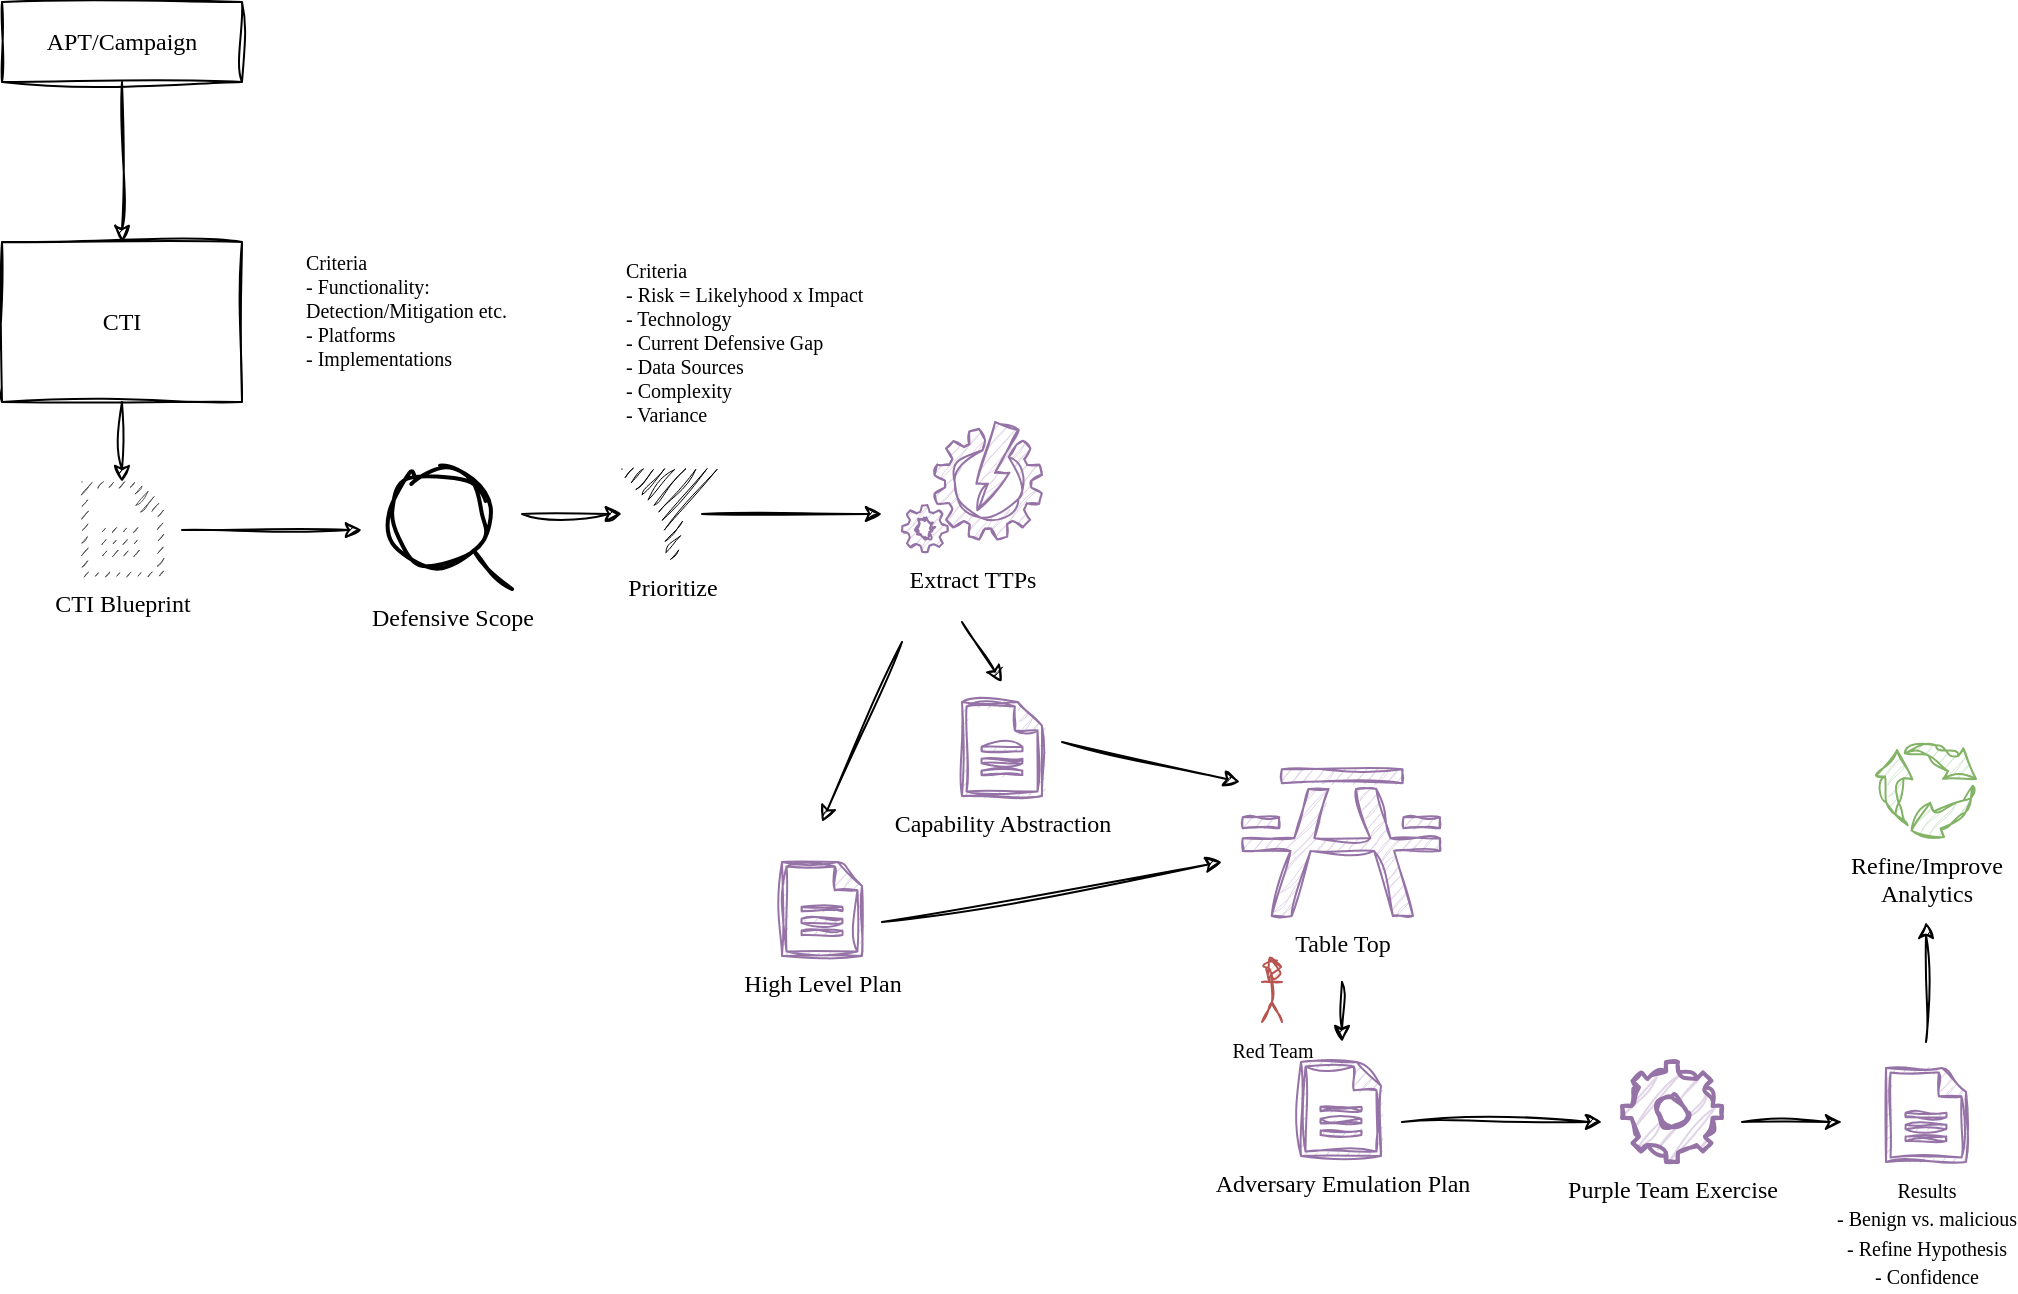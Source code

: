 <mxfile version="22.0.0" type="device">
  <diagram name="PT Flow" id="fcYrBAUWav3vPyfGR8o_">
    <mxGraphModel dx="365" dy="412" grid="1" gridSize="10" guides="1" tooltips="1" connect="1" arrows="1" fold="1" page="1" pageScale="1" pageWidth="1169" pageHeight="827" math="0" shadow="0">
      <root>
        <mxCell id="0" />
        <mxCell id="1" parent="0" />
        <mxCell id="Dy0mUnzWAKcq1K_zzdS--2" value="&lt;font data-font-src=&quot;https://fonts.googleapis.com/css?family=Permanent+Marker&quot; face=&quot;Permanent Marker&quot;&gt;APT/Campaign&lt;/font&gt;" style="rounded=0;whiteSpace=wrap;html=1;sketch=1;curveFitting=1;jiggle=2;" vertex="1" parent="1">
          <mxGeometry x="40" y="40" width="120" height="40" as="geometry" />
        </mxCell>
        <mxCell id="Dy0mUnzWAKcq1K_zzdS--4" value="&lt;font data-font-src=&quot;https://fonts.googleapis.com/css?family=Permanent+Marker&quot; face=&quot;Permanent Marker&quot;&gt;CTI&lt;/font&gt;" style="rounded=0;whiteSpace=wrap;html=1;sketch=1;curveFitting=1;jiggle=2;" vertex="1" parent="1">
          <mxGeometry x="40" y="160" width="120" height="80" as="geometry" />
        </mxCell>
        <mxCell id="Dy0mUnzWAKcq1K_zzdS--5" value="" style="endArrow=classic;html=1;rounded=0;exitX=0.5;exitY=1;exitDx=0;exitDy=0;entryX=0.5;entryY=0;entryDx=0;entryDy=0;sketch=1;curveFitting=1;jiggle=2;" edge="1" parent="1" source="Dy0mUnzWAKcq1K_zzdS--2" target="Dy0mUnzWAKcq1K_zzdS--4">
          <mxGeometry width="50" height="50" relative="1" as="geometry">
            <mxPoint x="580" y="490" as="sourcePoint" />
            <mxPoint x="630" y="440" as="targetPoint" />
          </mxGeometry>
        </mxCell>
        <mxCell id="Dy0mUnzWAKcq1K_zzdS--7" value="&lt;font data-font-src=&quot;https://fonts.googleapis.com/css?family=Permanent+Marker&quot; face=&quot;Permanent Marker&quot;&gt;CTI Blueprint&lt;/font&gt;" style="pointerEvents=1;shadow=0;dashed=0;html=1;strokeColor=none;fillColor=#505050;labelPosition=center;verticalLabelPosition=bottom;verticalAlign=top;outlineConnect=0;align=center;shape=mxgraph.office.concepts.document;sketch=1;curveFitting=1;jiggle=2;" vertex="1" parent="1">
          <mxGeometry x="80" y="280" width="40" height="47" as="geometry" />
        </mxCell>
        <mxCell id="Dy0mUnzWAKcq1K_zzdS--8" value="" style="endArrow=classic;html=1;rounded=0;exitX=0.5;exitY=1;exitDx=0;exitDy=0;sketch=1;curveFitting=1;jiggle=2;" edge="1" parent="1" source="Dy0mUnzWAKcq1K_zzdS--4" target="Dy0mUnzWAKcq1K_zzdS--7">
          <mxGeometry width="50" height="50" relative="1" as="geometry">
            <mxPoint x="180" y="400" as="sourcePoint" />
            <mxPoint x="230" y="350" as="targetPoint" />
          </mxGeometry>
        </mxCell>
        <mxCell id="Dy0mUnzWAKcq1K_zzdS--9" value="&lt;font data-font-src=&quot;https://fonts.googleapis.com/css?family=Permanent+Marker&quot; face=&quot;Permanent Marker&quot;&gt;Prioritize&lt;/font&gt;" style="sketch=1;aspect=fixed;pointerEvents=1;shadow=0;dashed=0;html=1;strokeColor=none;labelPosition=center;verticalLabelPosition=bottom;verticalAlign=top;align=center;fillColor=#000000;shape=mxgraph.mscae.enterprise.filter;curveFitting=1;jiggle=2;" vertex="1" parent="1">
          <mxGeometry x="350" y="273.5" width="50" height="45" as="geometry" />
        </mxCell>
        <mxCell id="Dy0mUnzWAKcq1K_zzdS--10" value="&lt;font face=&quot;Permanent Marker&quot;&gt;Defensive Scope&lt;br&gt;&lt;/font&gt;" style="html=1;verticalLabelPosition=bottom;align=center;labelBackgroundColor=#ffffff;verticalAlign=top;strokeWidth=2;strokeColor=#000000;shadow=0;dashed=0;shape=mxgraph.ios7.icons.looking_glass;sketch=1;curveFitting=1;jiggle=2;" vertex="1" parent="1">
          <mxGeometry x="235" y="273.5" width="60" height="60" as="geometry" />
        </mxCell>
        <mxCell id="Dy0mUnzWAKcq1K_zzdS--11" value="" style="endArrow=classic;html=1;rounded=0;sketch=1;curveFitting=1;jiggle=2;" edge="1" parent="1">
          <mxGeometry width="50" height="50" relative="1" as="geometry">
            <mxPoint x="130" y="304" as="sourcePoint" />
            <mxPoint x="220" y="304" as="targetPoint" />
          </mxGeometry>
        </mxCell>
        <mxCell id="Dy0mUnzWAKcq1K_zzdS--17" value="&lt;div style=&quot;font-size: 10px;&quot; align=&quot;left&quot;&gt;&lt;font style=&quot;font-size: 10px;&quot; data-font-src=&quot;https://fonts.googleapis.com/css?family=Permanent+Marker&quot; face=&quot;Permanent Marker&quot;&gt;Criteria&lt;/font&gt;&lt;/div&gt;&lt;div style=&quot;font-size: 10px;&quot; align=&quot;left&quot;&gt;&lt;font style=&quot;font-size: 10px;&quot; face=&quot;Permanent Marker&quot;&gt;- Risk = Likelyhood x Impact&lt;/font&gt;&lt;/div&gt;&lt;div style=&quot;font-size: 10px;&quot; align=&quot;left&quot;&gt;&lt;font style=&quot;font-size: 10px;&quot; face=&quot;Permanent Marker&quot;&gt;- Technology&lt;br&gt;&lt;/font&gt;&lt;/div&gt;&lt;div style=&quot;font-size: 10px;&quot; align=&quot;left&quot;&gt;&lt;font style=&quot;font-size: 10px;&quot; face=&quot;Permanent Marker&quot;&gt;- Current Defensive Gap&lt;br&gt;&lt;/font&gt;&lt;/div&gt;&lt;div style=&quot;font-size: 10px;&quot; align=&quot;left&quot;&gt;&lt;font style=&quot;font-size: 10px;&quot; face=&quot;Permanent Marker&quot;&gt;- D&lt;/font&gt;&lt;font style=&quot;font-size: 10px;&quot; data-font-src=&quot;https://fonts.googleapis.com/css?family=Permanent+Marker&quot; face=&quot;Permanent Marker&quot;&gt;ata Sources&lt;/font&gt;&lt;/div&gt;&lt;div style=&quot;font-size: 10px;&quot; align=&quot;left&quot;&gt;&lt;font style=&quot;font-size: 10px;&quot; data-font-src=&quot;https://fonts.googleapis.com/css?family=Permanent+Marker&quot; face=&quot;Permanent Marker&quot;&gt;- Complexity&lt;/font&gt;&lt;/div&gt;&lt;div style=&quot;font-size: 10px;&quot; align=&quot;left&quot;&gt;&lt;font style=&quot;font-size: 10px;&quot; data-font-src=&quot;https://fonts.googleapis.com/css?family=Permanent+Marker&quot; face=&quot;Permanent Marker&quot;&gt;- Variance&lt;br&gt;&lt;/font&gt;&lt;/div&gt;" style="text;html=1;strokeColor=none;fillColor=none;align=left;verticalAlign=middle;whiteSpace=wrap;rounded=0;" vertex="1" parent="1">
          <mxGeometry x="350" y="160" width="150" height="100" as="geometry" />
        </mxCell>
        <mxCell id="Dy0mUnzWAKcq1K_zzdS--19" value="&lt;div style=&quot;font-size: 10px;&quot; align=&quot;left&quot;&gt;&lt;font style=&quot;font-size: 10px;&quot; data-font-src=&quot;https://fonts.googleapis.com/css?family=Permanent+Marker&quot; face=&quot;Permanent Marker&quot;&gt;Criteria&lt;/font&gt;&lt;/div&gt;&lt;div style=&quot;font-size: 10px;&quot; align=&quot;left&quot;&gt;&lt;font style=&quot;font-size: 10px;&quot; face=&quot;Permanent Marker&quot;&gt;- Functionality: Detection/Mitigation etc.&lt;/font&gt;&lt;/div&gt;&lt;div style=&quot;font-size: 10px;&quot; align=&quot;left&quot;&gt;&lt;font style=&quot;font-size: 10px;&quot; face=&quot;Permanent Marker&quot;&gt;- Platforms&lt;/font&gt;&lt;/div&gt;&lt;div style=&quot;font-size: 10px;&quot; align=&quot;left&quot;&gt;&lt;font style=&quot;font-size: 10px;&quot; face=&quot;Permanent Marker&quot;&gt;- Implementations&lt;/font&gt;&lt;/div&gt;&lt;div style=&quot;font-size: 10px;&quot; align=&quot;left&quot;&gt;&lt;font style=&quot;font-size: 10px;&quot; face=&quot;Permanent Marker&quot;&gt;&lt;br&gt;&lt;/font&gt;&lt;/div&gt;" style="text;html=1;strokeColor=none;fillColor=none;align=left;verticalAlign=middle;whiteSpace=wrap;rounded=0;" vertex="1" parent="1">
          <mxGeometry x="190" y="150" width="150" height="100" as="geometry" />
        </mxCell>
        <mxCell id="Dy0mUnzWAKcq1K_zzdS--22" value="" style="endArrow=classic;html=1;rounded=0;sketch=1;curveFitting=1;jiggle=2;" edge="1" parent="1">
          <mxGeometry width="50" height="50" relative="1" as="geometry">
            <mxPoint x="300" y="296" as="sourcePoint" />
            <mxPoint x="350" y="296" as="targetPoint" />
          </mxGeometry>
        </mxCell>
        <mxCell id="Dy0mUnzWAKcq1K_zzdS--25" value="" style="endArrow=classic;html=1;rounded=0;sketch=1;curveFitting=1;jiggle=2;" edge="1" parent="1">
          <mxGeometry width="50" height="50" relative="1" as="geometry">
            <mxPoint x="390" y="296" as="sourcePoint" />
            <mxPoint x="480" y="296" as="targetPoint" />
          </mxGeometry>
        </mxCell>
        <mxCell id="Dy0mUnzWAKcq1K_zzdS--26" value="&lt;font face=&quot;Permanent Marker&quot;&gt;Capability Abstraction&lt;/font&gt;" style="pointerEvents=1;shadow=0;dashed=0;html=1;strokeColor=#9673a6;fillColor=#e1d5e7;labelPosition=center;verticalLabelPosition=bottom;verticalAlign=top;outlineConnect=0;align=center;shape=mxgraph.office.concepts.document;sketch=1;curveFitting=1;jiggle=2;" vertex="1" parent="1">
          <mxGeometry x="520" y="390" width="40" height="47" as="geometry" />
        </mxCell>
        <mxCell id="Dy0mUnzWAKcq1K_zzdS--44" value="&lt;font face=&quot;Permanent Marker&quot;&gt;High Level Plan&lt;br&gt;&lt;/font&gt;" style="pointerEvents=1;shadow=0;dashed=0;html=1;strokeColor=#9673a6;fillColor=#e1d5e7;labelPosition=center;verticalLabelPosition=bottom;verticalAlign=top;outlineConnect=0;align=center;shape=mxgraph.office.concepts.document;sketch=1;curveFitting=1;jiggle=2;" vertex="1" parent="1">
          <mxGeometry x="430" y="470" width="40" height="47" as="geometry" />
        </mxCell>
        <mxCell id="Dy0mUnzWAKcq1K_zzdS--52" value="&lt;font face=&quot;Permanent Marker&quot;&gt;Adversary Emulation Plan&lt;br&gt;&lt;/font&gt;" style="pointerEvents=1;shadow=0;dashed=0;html=1;strokeColor=#9673a6;fillColor=#e1d5e7;labelPosition=center;verticalLabelPosition=bottom;verticalAlign=top;outlineConnect=0;align=center;shape=mxgraph.office.concepts.document;sketch=1;curveFitting=1;jiggle=2;" vertex="1" parent="1">
          <mxGeometry x="689.5" y="570" width="40" height="47" as="geometry" />
        </mxCell>
        <mxCell id="Dy0mUnzWAKcq1K_zzdS--54" value="&lt;font data-font-src=&quot;https://fonts.googleapis.com/css?family=Permanent+Marker&quot; face=&quot;Permanent Marker&quot;&gt;Purple Team Exercise&lt;br&gt;&lt;/font&gt;" style="html=1;verticalLabelPosition=bottom;align=center;labelBackgroundColor=#ffffff;verticalAlign=top;strokeWidth=2;strokeColor=#9673a6;shadow=0;dashed=0;shape=mxgraph.ios7.icons.settings;fillColor=#e1d5e7;sketch=1;curveFitting=1;jiggle=2;" vertex="1" parent="1">
          <mxGeometry x="850" y="570" width="50" height="50" as="geometry" />
        </mxCell>
        <mxCell id="Dy0mUnzWAKcq1K_zzdS--55" value="&lt;font data-font-src=&quot;https://fonts.googleapis.com/css?family=Permanent+Marker&quot; face=&quot;Permanent Marker&quot;&gt;Table Top&lt;br&gt;&lt;/font&gt;" style="shape=mxgraph.signs.sports.picnic_table_2;html=1;pointerEvents=1;fillColor=#e1d5e7;strokeColor=#9673a6;verticalLabelPosition=bottom;verticalAlign=top;align=center;sketch=1;curveFitting=1;jiggle=2;" vertex="1" parent="1">
          <mxGeometry x="660" y="410" width="99" height="87" as="geometry" />
        </mxCell>
        <mxCell id="Dy0mUnzWAKcq1K_zzdS--56" value="" style="endArrow=classic;html=1;rounded=0;entryX=-0.01;entryY=0.23;entryDx=0;entryDy=0;entryPerimeter=0;sketch=1;curveFitting=1;jiggle=2;" edge="1" parent="1" target="Dy0mUnzWAKcq1K_zzdS--55">
          <mxGeometry width="50" height="50" relative="1" as="geometry">
            <mxPoint x="570" y="410" as="sourcePoint" />
            <mxPoint x="620" y="360" as="targetPoint" />
          </mxGeometry>
        </mxCell>
        <mxCell id="Dy0mUnzWAKcq1K_zzdS--57" value="" style="endArrow=classic;html=1;rounded=0;sketch=1;curveFitting=1;jiggle=2;" edge="1" parent="1">
          <mxGeometry width="50" height="50" relative="1" as="geometry">
            <mxPoint x="480" y="500" as="sourcePoint" />
            <mxPoint x="650" y="470" as="targetPoint" />
          </mxGeometry>
        </mxCell>
        <mxCell id="Dy0mUnzWAKcq1K_zzdS--58" value="" style="endArrow=classic;html=1;rounded=0;sketch=1;curveFitting=1;jiggle=2;" edge="1" parent="1">
          <mxGeometry width="50" height="50" relative="1" as="geometry">
            <mxPoint x="710" y="530" as="sourcePoint" />
            <mxPoint x="710" y="560" as="targetPoint" />
          </mxGeometry>
        </mxCell>
        <mxCell id="Dy0mUnzWAKcq1K_zzdS--59" value="" style="endArrow=classic;html=1;rounded=0;sketch=1;curveFitting=1;jiggle=2;" edge="1" parent="1">
          <mxGeometry width="50" height="50" relative="1" as="geometry">
            <mxPoint x="740" y="600" as="sourcePoint" />
            <mxPoint x="840" y="600" as="targetPoint" />
          </mxGeometry>
        </mxCell>
        <mxCell id="Dy0mUnzWAKcq1K_zzdS--60" value="&lt;font style=&quot;font-size: 10px;&quot; data-font-src=&quot;https://fonts.googleapis.com/css?family=Permanent+Marker&quot; face=&quot;Permanent Marker&quot;&gt;Results&lt;br&gt;- Benign vs. malicious&lt;br&gt;- Refine Hypothesis&lt;br&gt;- Confidence&lt;br&gt;&lt;/font&gt;" style="pointerEvents=1;shadow=0;dashed=0;html=1;strokeColor=#9673a6;fillColor=#e1d5e7;labelPosition=center;verticalLabelPosition=bottom;verticalAlign=top;outlineConnect=0;align=center;shape=mxgraph.office.concepts.document;sketch=1;curveFitting=1;jiggle=2;" vertex="1" parent="1">
          <mxGeometry x="982" y="573" width="40" height="47" as="geometry" />
        </mxCell>
        <mxCell id="Dy0mUnzWAKcq1K_zzdS--61" value="" style="endArrow=classic;html=1;rounded=0;sketch=1;curveFitting=1;jiggle=2;" edge="1" parent="1">
          <mxGeometry width="50" height="50" relative="1" as="geometry">
            <mxPoint x="910" y="600" as="sourcePoint" />
            <mxPoint x="960" y="600" as="targetPoint" />
          </mxGeometry>
        </mxCell>
        <mxCell id="Dy0mUnzWAKcq1K_zzdS--62" value="" style="endArrow=classic;html=1;rounded=0;sketch=1;curveFitting=1;jiggle=2;" edge="1" parent="1">
          <mxGeometry width="50" height="50" relative="1" as="geometry">
            <mxPoint x="520" y="350" as="sourcePoint" />
            <mxPoint x="540" y="380" as="targetPoint" />
          </mxGeometry>
        </mxCell>
        <mxCell id="Dy0mUnzWAKcq1K_zzdS--63" value="" style="endArrow=classic;html=1;rounded=0;sketch=1;curveFitting=1;jiggle=2;" edge="1" parent="1">
          <mxGeometry width="50" height="50" relative="1" as="geometry">
            <mxPoint x="490" y="360" as="sourcePoint" />
            <mxPoint x="450" y="450" as="targetPoint" />
          </mxGeometry>
        </mxCell>
        <mxCell id="Dy0mUnzWAKcq1K_zzdS--98" value="&lt;font data-font-src=&quot;https://fonts.googleapis.com/css?family=Permanent+Marker&quot; face=&quot;Permanent Marker&quot;&gt;Extract TTPs&lt;br&gt;&lt;/font&gt;" style="verticalLabelPosition=bottom;html=1;verticalAlign=top;align=center;strokeColor=#9673a6;fillColor=#e1d5e7;shape=mxgraph.azure.automation;pointerEvents=1;sketch=1;curveFitting=1;jiggle=2;" vertex="1" parent="1">
          <mxGeometry x="490" y="250" width="70" height="65" as="geometry" />
        </mxCell>
        <mxCell id="Dy0mUnzWAKcq1K_zzdS--106" value="&lt;font data-font-src=&quot;https://fonts.googleapis.com/css?family=Permanent+Marker&quot; face=&quot;Permanent Marker&quot;&gt;Refine/Improve&lt;br&gt;Analytics&lt;/font&gt;" style="sketch=1;html=1;aspect=fixed;strokeColor=#82b366;shadow=0;fillColor=#d5e8d4;verticalAlign=top;labelPosition=center;verticalLabelPosition=bottom;shape=mxgraph.gcp2.arrow_cycle;curveFitting=1;jiggle=2;" vertex="1" parent="1">
          <mxGeometry x="977" y="410" width="50" height="47.5" as="geometry" />
        </mxCell>
        <mxCell id="Dy0mUnzWAKcq1K_zzdS--108" value="" style="endArrow=classic;html=1;rounded=0;sketch=1;curveFitting=1;jiggle=2;" edge="1" parent="1">
          <mxGeometry width="50" height="50" relative="1" as="geometry">
            <mxPoint x="1002" y="560" as="sourcePoint" />
            <mxPoint x="1002" y="500" as="targetPoint" />
          </mxGeometry>
        </mxCell>
        <mxCell id="0uKEHey4B336cUfquH7n-1" value="&lt;font style=&quot;font-size: 10px;&quot; data-font-src=&quot;https://fonts.googleapis.com/css?family=Permanent+Marker&quot; face=&quot;Permanent Marker&quot;&gt;Red Team&lt;br&gt;&lt;/font&gt;" style="shape=umlActor;verticalLabelPosition=bottom;verticalAlign=top;html=1;outlineConnect=0;sketch=1;curveFitting=1;jiggle=2;fillColor=#f8cecc;strokeColor=#b85450;" vertex="1" parent="1">
          <mxGeometry x="670" y="520" width="10" height="30" as="geometry" />
        </mxCell>
      </root>
    </mxGraphModel>
  </diagram>
</mxfile>
